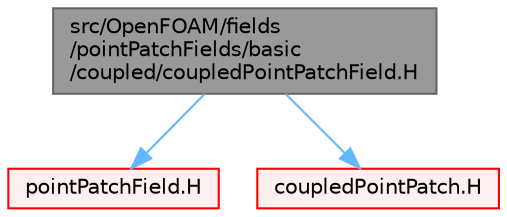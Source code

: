 digraph "src/OpenFOAM/fields/pointPatchFields/basic/coupled/coupledPointPatchField.H"
{
 // LATEX_PDF_SIZE
  bgcolor="transparent";
  edge [fontname=Helvetica,fontsize=10,labelfontname=Helvetica,labelfontsize=10];
  node [fontname=Helvetica,fontsize=10,shape=box,height=0.2,width=0.4];
  Node1 [id="Node000001",label="src/OpenFOAM/fields\l/pointPatchFields/basic\l/coupled/coupledPointPatchField.H",height=0.2,width=0.4,color="gray40", fillcolor="grey60", style="filled", fontcolor="black",tooltip=" "];
  Node1 -> Node2 [id="edge1_Node000001_Node000002",color="steelblue1",style="solid",tooltip=" "];
  Node2 [id="Node000002",label="pointPatchField.H",height=0.2,width=0.4,color="red", fillcolor="#FFF0F0", style="filled",URL="$pointPatchField_8H.html",tooltip=" "];
  Node1 -> Node237 [id="edge2_Node000001_Node000237",color="steelblue1",style="solid",tooltip=" "];
  Node237 [id="Node000237",label="coupledPointPatch.H",height=0.2,width=0.4,color="red", fillcolor="#FFF0F0", style="filled",URL="$coupledPointPatch_8H.html",tooltip=" "];
}
